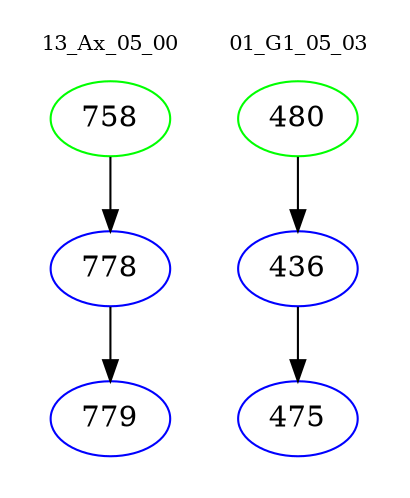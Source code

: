 digraph{
subgraph cluster_0 {
color = white
label = "13_Ax_05_00";
fontsize=10;
T0_758 [label="758", color="green"]
T0_758 -> T0_778 [color="black"]
T0_778 [label="778", color="blue"]
T0_778 -> T0_779 [color="black"]
T0_779 [label="779", color="blue"]
}
subgraph cluster_1 {
color = white
label = "01_G1_05_03";
fontsize=10;
T1_480 [label="480", color="green"]
T1_480 -> T1_436 [color="black"]
T1_436 [label="436", color="blue"]
T1_436 -> T1_475 [color="black"]
T1_475 [label="475", color="blue"]
}
}

